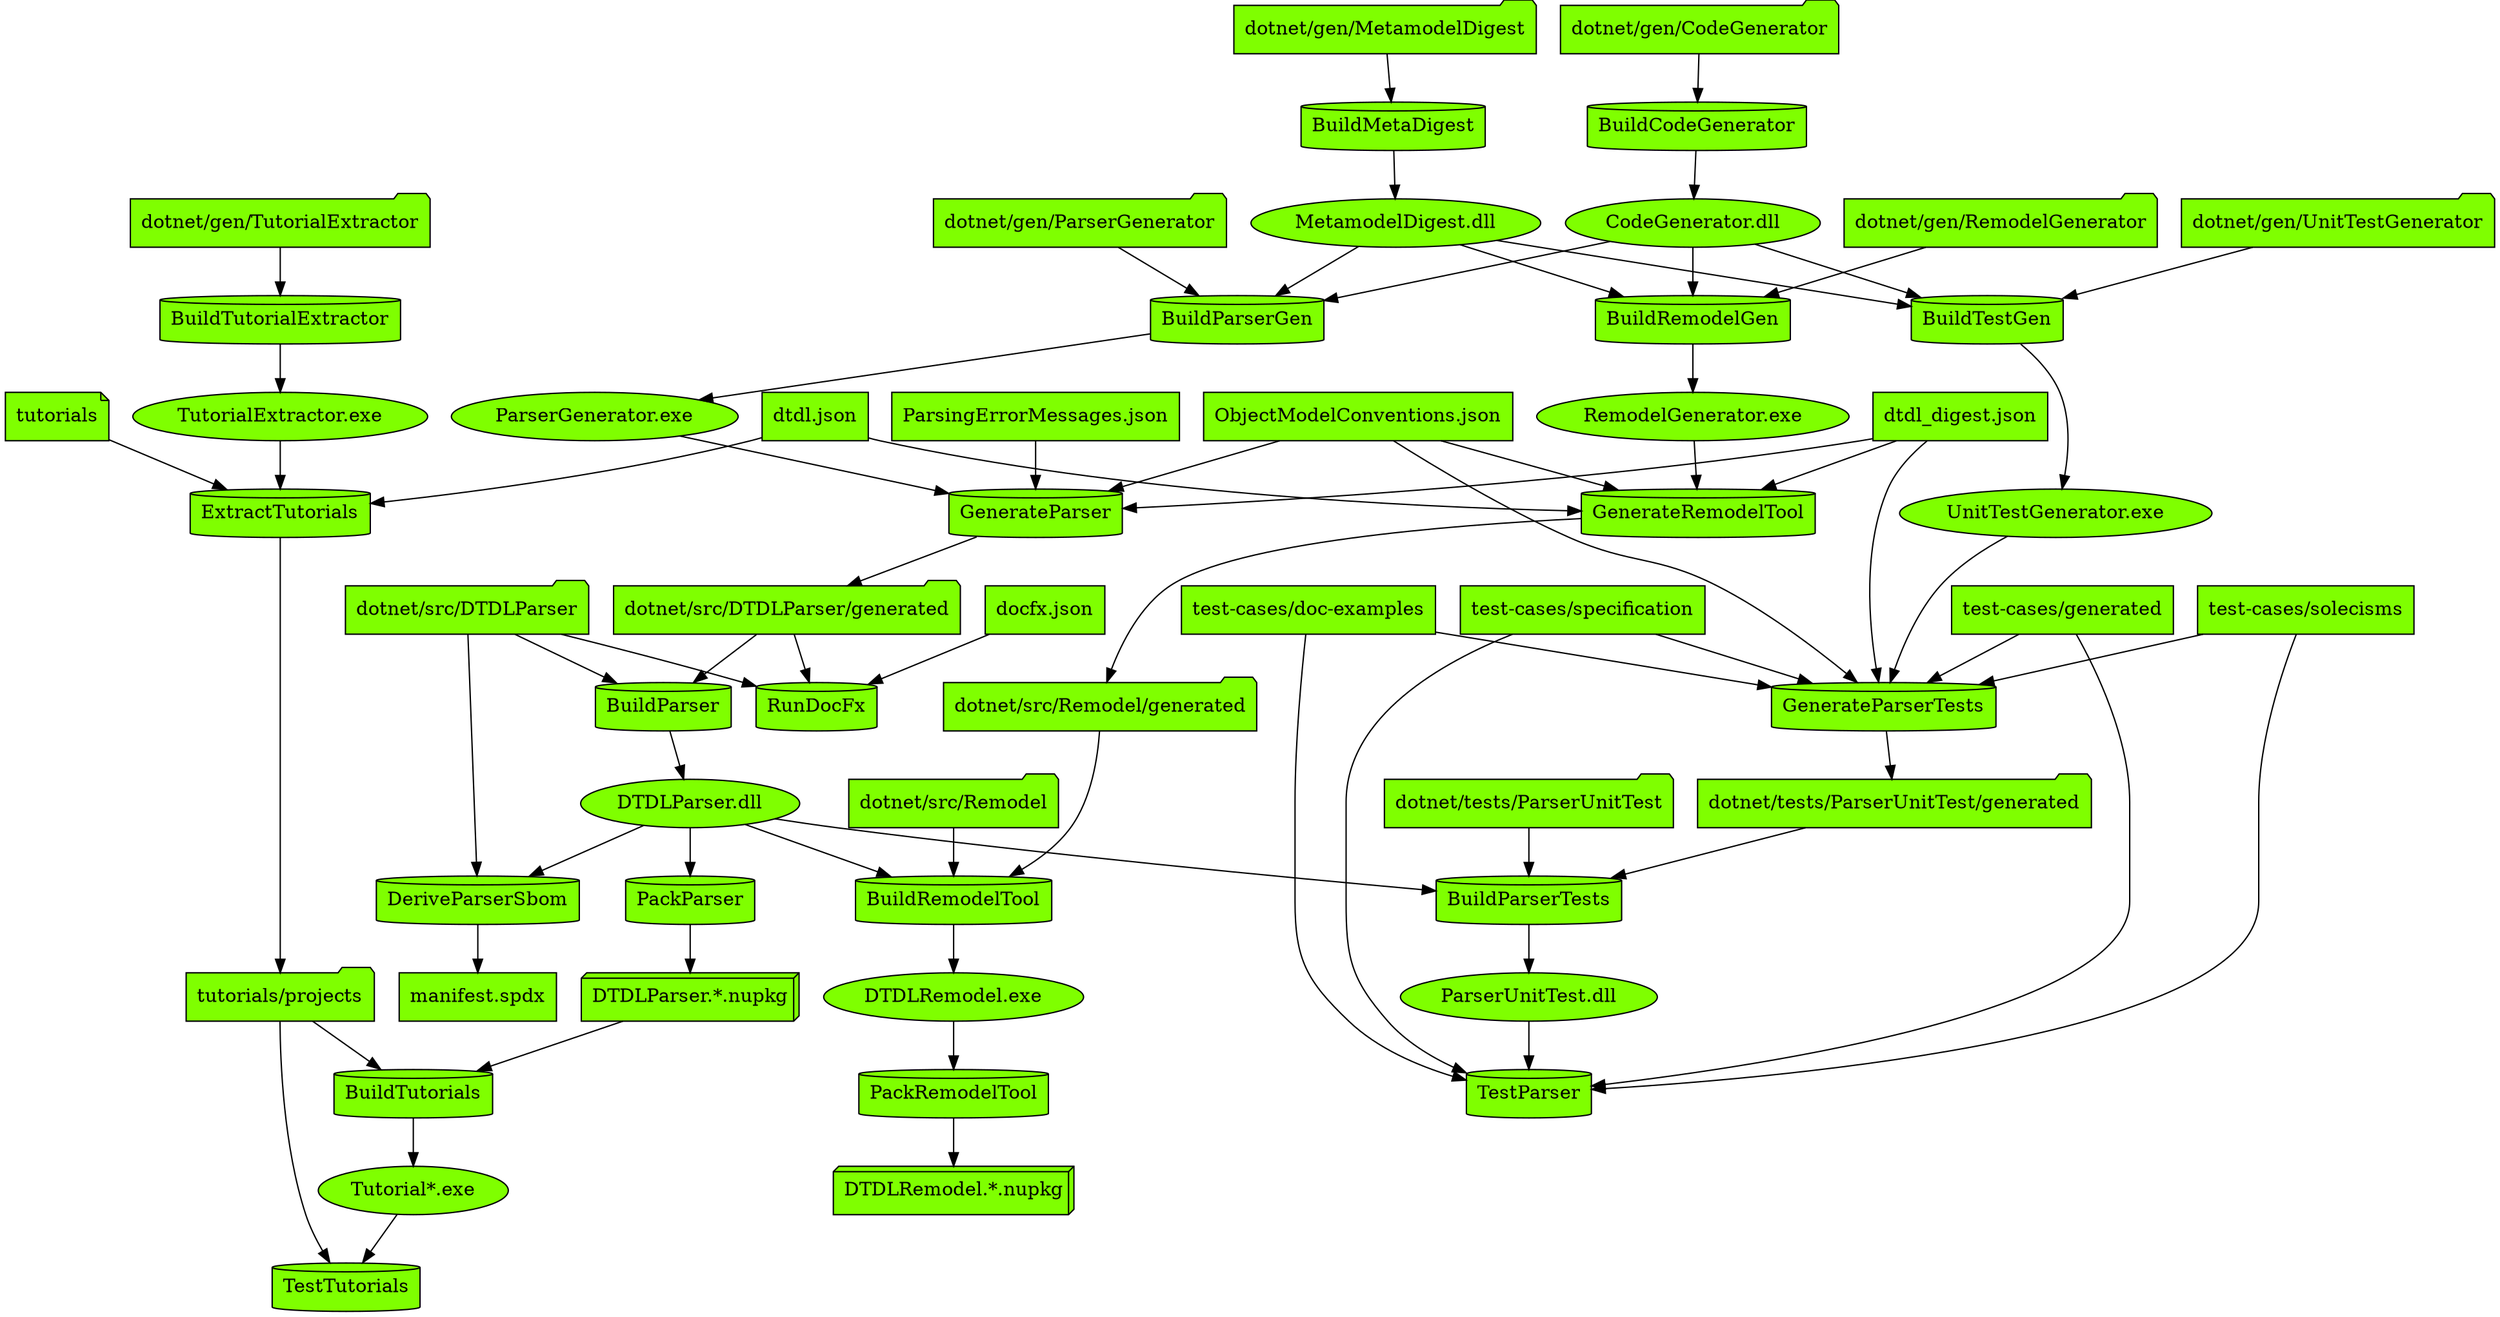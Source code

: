digraph {
  {
    "ExtractTutorials" [shape=cylinder style=filled fillcolor=chartreuse]
    "BuildTutorials" [shape=cylinder style=filled fillcolor=chartreuse]
    "GenerateParserTests" [shape=cylinder style=filled fillcolor=chartreuse]
    "BuildParserGen" [shape=cylinder style=filled fillcolor=chartreuse]
    "TestTutorials" [shape=cylinder style=filled fillcolor=chartreuse]
    "GenerateRemodelTool" [shape=cylinder style=filled fillcolor=chartreuse]
    "PackParser" [shape=cylinder style=filled fillcolor=chartreuse]
    "BuildMetaDigest" [shape=cylinder style=filled fillcolor=chartreuse]
    "BuildTestGen" [shape=cylinder style=filled fillcolor=chartreuse]
    "PackRemodelTool" [shape=cylinder style=filled fillcolor=chartreuse]
    "BuildRemodelGen" [shape=cylinder style=filled fillcolor=chartreuse]
    "BuildTutorialExtractor" [shape=cylinder style=filled fillcolor=chartreuse]
    "BuildCodeGenerator" [shape=cylinder style=filled fillcolor=chartreuse]
    "TestParser" [shape=cylinder style=filled fillcolor=chartreuse]
    "DeriveParserSbom" [shape=cylinder style=filled fillcolor=chartreuse]
    "BuildParser" [shape=cylinder style=filled fillcolor=chartreuse]
    "BuildParserTests" [shape=cylinder style=filled fillcolor=chartreuse]
    "GenerateParser" [shape=cylinder style=filled fillcolor=chartreuse]
    "RunDocFx" [shape=cylinder style=filled fillcolor=chartreuse]
    "BuildRemodelTool" [shape=cylinder style=filled fillcolor=chartreuse]
    "TutorialExtractor.exe" [shape=ellipse style=filled fillcolor=chartreuse]
    "dtdl.json" [shape=box style=filled fillcolor=chartreuse]
    "tutorials" [shape=note style=filled fillcolor=chartreuse]
    "tutorials/projects" [shape=folder style=filled fillcolor=chartreuse]
    "DTDLParser.*.nupkg" [shape=box3d style=filled fillcolor=chartreuse]
    "Tutorial*.exe" [shape=ellipse style=filled fillcolor=chartreuse]
    "UnitTestGenerator.exe" [shape=ellipse style=filled fillcolor=chartreuse]
    "dtdl_digest.json" [shape=box style=filled fillcolor=chartreuse]
    "ObjectModelConventions.json" [shape=box style=filled fillcolor=chartreuse]
    "test-cases/generated" [shape=box style=filled fillcolor=chartreuse]
    "test-cases/solecisms" [shape=box style=filled fillcolor=chartreuse]
    "test-cases/doc-examples" [shape=box style=filled fillcolor=chartreuse]
    "test-cases/specification" [shape=box style=filled fillcolor=chartreuse]
    "dotnet/tests/ParserUnitTest/generated" [shape=folder style=filled fillcolor=chartreuse]
    "dotnet/gen/ParserGenerator" [shape=folder style=filled fillcolor=chartreuse]
    "MetamodelDigest.dll" [shape=ellipse style=filled fillcolor=chartreuse]
    "CodeGenerator.dll" [shape=ellipse style=filled fillcolor=chartreuse]
    "ParserGenerator.exe" [shape=ellipse style=filled fillcolor=chartreuse]
    "RemodelGenerator.exe" [shape=ellipse style=filled fillcolor=chartreuse]
    "dotnet/src/Remodel/generated" [shape=folder style=filled fillcolor=chartreuse]
    "DTDLParser.dll" [shape=ellipse style=filled fillcolor=chartreuse]
    "dotnet/gen/MetamodelDigest" [shape=folder style=filled fillcolor=chartreuse]
    "dotnet/gen/UnitTestGenerator" [shape=folder style=filled fillcolor=chartreuse]
    "DTDLRemodel.exe" [shape=ellipse style=filled fillcolor=chartreuse]
    "DTDLRemodel.*.nupkg" [shape=box3d style=filled fillcolor=chartreuse]
    "dotnet/gen/RemodelGenerator" [shape=folder style=filled fillcolor=chartreuse]
    "dotnet/gen/TutorialExtractor" [shape=folder style=filled fillcolor=chartreuse]
    "dotnet/gen/CodeGenerator" [shape=folder style=filled fillcolor=chartreuse]
    "ParserUnitTest.dll" [shape=ellipse style=filled fillcolor=chartreuse]
    "dotnet/src/DTDLParser" [shape=folder style=filled fillcolor=chartreuse]
    "manifest.spdx" [shape=box style=filled fillcolor=chartreuse]
    "dotnet/src/DTDLParser/generated" [shape=folder style=filled fillcolor=chartreuse]
    "dotnet/tests/ParserUnitTest" [shape=folder style=filled fillcolor=chartreuse]
    "ParsingErrorMessages.json" [shape=box style=filled fillcolor=chartreuse]
    "docfx.json" [shape=box style=filled fillcolor=chartreuse]
    "dotnet/src/Remodel" [shape=folder style=filled fillcolor=chartreuse]
  }
  "TutorialExtractor.exe" -> "ExtractTutorials"
  "dtdl.json" -> "ExtractTutorials"
  "tutorials" -> "ExtractTutorials"
  "ExtractTutorials" -> "tutorials/projects"
  "DTDLParser.*.nupkg" -> "BuildTutorials"
  "tutorials/projects" -> "BuildTutorials"
  "BuildTutorials" -> "Tutorial*.exe"
  "UnitTestGenerator.exe" -> "GenerateParserTests"
  "dtdl_digest.json" -> "GenerateParserTests"
  "ObjectModelConventions.json" -> "GenerateParserTests"
  "test-cases/generated" -> "GenerateParserTests"
  "test-cases/solecisms" -> "GenerateParserTests"
  "test-cases/doc-examples" -> "GenerateParserTests"
  "test-cases/specification" -> "GenerateParserTests"
  "GenerateParserTests" -> "dotnet/tests/ParserUnitTest/generated"
  "dotnet/gen/ParserGenerator" -> "BuildParserGen"
  "MetamodelDigest.dll" -> "BuildParserGen"
  "CodeGenerator.dll" -> "BuildParserGen"
  "BuildParserGen" -> "ParserGenerator.exe"
  "Tutorial*.exe" -> "TestTutorials"
  "tutorials/projects" -> "TestTutorials"
  "RemodelGenerator.exe" -> "GenerateRemodelTool"
  "dtdl.json" -> "GenerateRemodelTool"
  "dtdl_digest.json" -> "GenerateRemodelTool"
  "ObjectModelConventions.json" -> "GenerateRemodelTool"
  "GenerateRemodelTool" -> "dotnet/src/Remodel/generated"
  "DTDLParser.dll" -> "PackParser"
  "PackParser" -> "DTDLParser.*.nupkg"
  "dotnet/gen/MetamodelDigest" -> "BuildMetaDigest"
  "BuildMetaDigest" -> "MetamodelDigest.dll"
  "dotnet/gen/UnitTestGenerator" -> "BuildTestGen"
  "MetamodelDigest.dll" -> "BuildTestGen"
  "CodeGenerator.dll" -> "BuildTestGen"
  "BuildTestGen" -> "UnitTestGenerator.exe"
  "DTDLRemodel.exe" -> "PackRemodelTool"
  "PackRemodelTool" -> "DTDLRemodel.*.nupkg"
  "dotnet/gen/RemodelGenerator" -> "BuildRemodelGen"
  "MetamodelDigest.dll" -> "BuildRemodelGen"
  "CodeGenerator.dll" -> "BuildRemodelGen"
  "BuildRemodelGen" -> "RemodelGenerator.exe"
  "dotnet/gen/TutorialExtractor" -> "BuildTutorialExtractor"
  "BuildTutorialExtractor" -> "TutorialExtractor.exe"
  "dotnet/gen/CodeGenerator" -> "BuildCodeGenerator"
  "BuildCodeGenerator" -> "CodeGenerator.dll"
  "ParserUnitTest.dll" -> "TestParser"
  "test-cases/generated" -> "TestParser"
  "test-cases/solecisms" -> "TestParser"
  "test-cases/doc-examples" -> "TestParser"
  "test-cases/specification" -> "TestParser"
  "DTDLParser.dll" -> "DeriveParserSbom"
  "dotnet/src/DTDLParser" -> "DeriveParserSbom"
  "DeriveParserSbom" -> "manifest.spdx"
  "dotnet/src/DTDLParser" -> "BuildParser"
  "dotnet/src/DTDLParser/generated" -> "BuildParser"
  "BuildParser" -> "DTDLParser.dll"
  "dotnet/tests/ParserUnitTest" -> "BuildParserTests"
  "dotnet/tests/ParserUnitTest/generated" -> "BuildParserTests"
  "DTDLParser.dll" -> "BuildParserTests"
  "BuildParserTests" -> "ParserUnitTest.dll"
  "ParserGenerator.exe" -> "GenerateParser"
  "dtdl_digest.json" -> "GenerateParser"
  "ObjectModelConventions.json" -> "GenerateParser"
  "ParsingErrorMessages.json" -> "GenerateParser"
  "GenerateParser" -> "dotnet/src/DTDLParser/generated"
  "dotnet/src/DTDLParser" -> "RunDocFx"
  "dotnet/src/DTDLParser/generated" -> "RunDocFx"
  "docfx.json" -> "RunDocFx"
  "dotnet/src/Remodel" -> "BuildRemodelTool"
  "dotnet/src/Remodel/generated" -> "BuildRemodelTool"
  "DTDLParser.dll" -> "BuildRemodelTool"
  "BuildRemodelTool" -> "DTDLRemodel.exe"
}
